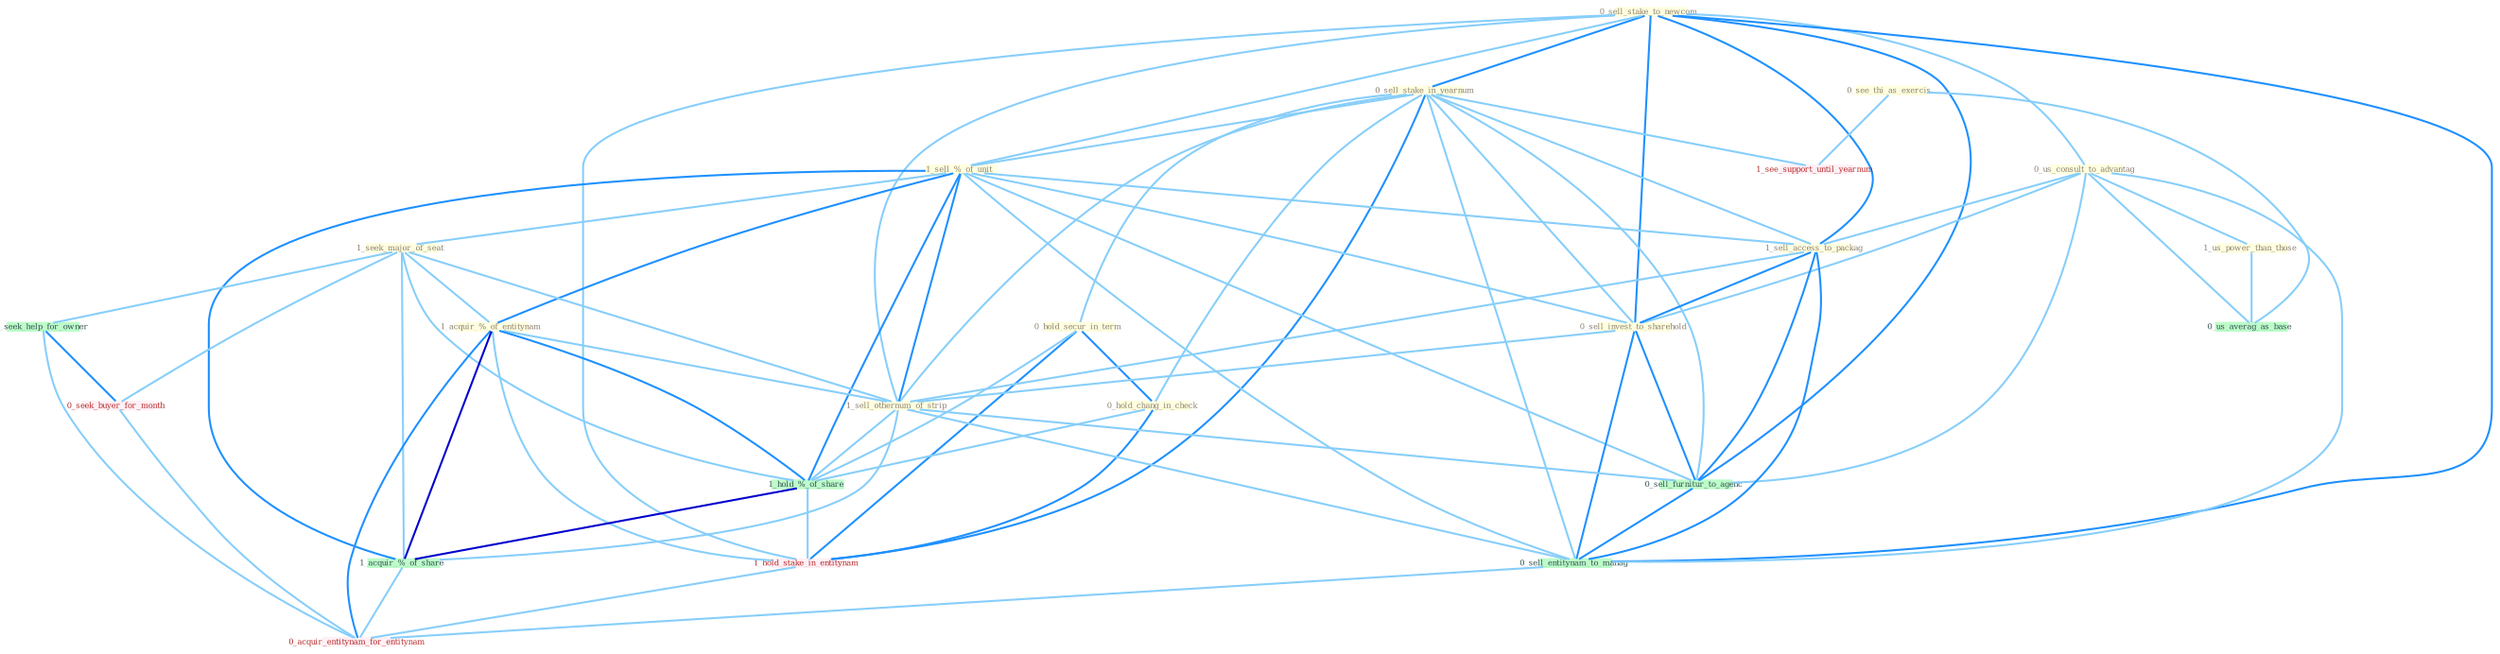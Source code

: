 Graph G{ 
    node
    [shape=polygon,style=filled,width=.5,height=.06,color="#BDFCC9",fixedsize=true,fontsize=4,
    fontcolor="#2f4f4f"];
    {node
    [color="#ffffe0", fontcolor="#8b7d6b"] "0_sell_stake_to_newcom " "0_sell_stake_in_yearnum " "1_sell_%_of_unit " "0_us_consult_to_advantag " "0_hold_secur_in_term " "0_hold_chang_in_check " "1_sell_access_to_packag " "0_sell_invest_to_sharehold " "1_seek_major_of_seat " "1_us_power_than_those " "0_see_thi_as_exercis " "1_acquir_%_of_entitynam " "1_sell_othernum_of_strip "}
{node [color="#fff0f5", fontcolor="#b22222"] "1_hold_stake_in_entitynam " "0_seek_buyer_for_month " "1_see_support_until_yearnum " "0_acquir_entitynam_for_entitynam "}
edge [color="#B0E2FF"];

	"0_sell_stake_to_newcom " -- "0_sell_stake_in_yearnum " [w="2", color="#1e90ff" , len=0.8];
	"0_sell_stake_to_newcom " -- "1_sell_%_of_unit " [w="1", color="#87cefa" ];
	"0_sell_stake_to_newcom " -- "0_us_consult_to_advantag " [w="1", color="#87cefa" ];
	"0_sell_stake_to_newcom " -- "1_sell_access_to_packag " [w="2", color="#1e90ff" , len=0.8];
	"0_sell_stake_to_newcom " -- "0_sell_invest_to_sharehold " [w="2", color="#1e90ff" , len=0.8];
	"0_sell_stake_to_newcom " -- "1_sell_othernum_of_strip " [w="1", color="#87cefa" ];
	"0_sell_stake_to_newcom " -- "1_hold_stake_in_entitynam " [w="1", color="#87cefa" ];
	"0_sell_stake_to_newcom " -- "0_sell_furnitur_to_agenc " [w="2", color="#1e90ff" , len=0.8];
	"0_sell_stake_to_newcom " -- "0_sell_entitynam_to_manag " [w="2", color="#1e90ff" , len=0.8];
	"0_sell_stake_in_yearnum " -- "1_sell_%_of_unit " [w="1", color="#87cefa" ];
	"0_sell_stake_in_yearnum " -- "0_hold_secur_in_term " [w="1", color="#87cefa" ];
	"0_sell_stake_in_yearnum " -- "0_hold_chang_in_check " [w="1", color="#87cefa" ];
	"0_sell_stake_in_yearnum " -- "1_sell_access_to_packag " [w="1", color="#87cefa" ];
	"0_sell_stake_in_yearnum " -- "0_sell_invest_to_sharehold " [w="1", color="#87cefa" ];
	"0_sell_stake_in_yearnum " -- "1_sell_othernum_of_strip " [w="1", color="#87cefa" ];
	"0_sell_stake_in_yearnum " -- "1_hold_stake_in_entitynam " [w="2", color="#1e90ff" , len=0.8];
	"0_sell_stake_in_yearnum " -- "1_see_support_until_yearnum " [w="1", color="#87cefa" ];
	"0_sell_stake_in_yearnum " -- "0_sell_furnitur_to_agenc " [w="1", color="#87cefa" ];
	"0_sell_stake_in_yearnum " -- "0_sell_entitynam_to_manag " [w="1", color="#87cefa" ];
	"1_sell_%_of_unit " -- "1_sell_access_to_packag " [w="1", color="#87cefa" ];
	"1_sell_%_of_unit " -- "0_sell_invest_to_sharehold " [w="1", color="#87cefa" ];
	"1_sell_%_of_unit " -- "1_seek_major_of_seat " [w="1", color="#87cefa" ];
	"1_sell_%_of_unit " -- "1_acquir_%_of_entitynam " [w="2", color="#1e90ff" , len=0.8];
	"1_sell_%_of_unit " -- "1_sell_othernum_of_strip " [w="2", color="#1e90ff" , len=0.8];
	"1_sell_%_of_unit " -- "1_hold_%_of_share " [w="2", color="#1e90ff" , len=0.8];
	"1_sell_%_of_unit " -- "1_acquir_%_of_share " [w="2", color="#1e90ff" , len=0.8];
	"1_sell_%_of_unit " -- "0_sell_furnitur_to_agenc " [w="1", color="#87cefa" ];
	"1_sell_%_of_unit " -- "0_sell_entitynam_to_manag " [w="1", color="#87cefa" ];
	"0_us_consult_to_advantag " -- "1_sell_access_to_packag " [w="1", color="#87cefa" ];
	"0_us_consult_to_advantag " -- "0_sell_invest_to_sharehold " [w="1", color="#87cefa" ];
	"0_us_consult_to_advantag " -- "1_us_power_than_those " [w="1", color="#87cefa" ];
	"0_us_consult_to_advantag " -- "0_sell_furnitur_to_agenc " [w="1", color="#87cefa" ];
	"0_us_consult_to_advantag " -- "0_us_averag_as_base " [w="1", color="#87cefa" ];
	"0_us_consult_to_advantag " -- "0_sell_entitynam_to_manag " [w="1", color="#87cefa" ];
	"0_hold_secur_in_term " -- "0_hold_chang_in_check " [w="2", color="#1e90ff" , len=0.8];
	"0_hold_secur_in_term " -- "1_hold_%_of_share " [w="1", color="#87cefa" ];
	"0_hold_secur_in_term " -- "1_hold_stake_in_entitynam " [w="2", color="#1e90ff" , len=0.8];
	"0_hold_chang_in_check " -- "1_hold_%_of_share " [w="1", color="#87cefa" ];
	"0_hold_chang_in_check " -- "1_hold_stake_in_entitynam " [w="2", color="#1e90ff" , len=0.8];
	"1_sell_access_to_packag " -- "0_sell_invest_to_sharehold " [w="2", color="#1e90ff" , len=0.8];
	"1_sell_access_to_packag " -- "1_sell_othernum_of_strip " [w="1", color="#87cefa" ];
	"1_sell_access_to_packag " -- "0_sell_furnitur_to_agenc " [w="2", color="#1e90ff" , len=0.8];
	"1_sell_access_to_packag " -- "0_sell_entitynam_to_manag " [w="2", color="#1e90ff" , len=0.8];
	"0_sell_invest_to_sharehold " -- "1_sell_othernum_of_strip " [w="1", color="#87cefa" ];
	"0_sell_invest_to_sharehold " -- "0_sell_furnitur_to_agenc " [w="2", color="#1e90ff" , len=0.8];
	"0_sell_invest_to_sharehold " -- "0_sell_entitynam_to_manag " [w="2", color="#1e90ff" , len=0.8];
	"1_seek_major_of_seat " -- "1_acquir_%_of_entitynam " [w="1", color="#87cefa" ];
	"1_seek_major_of_seat " -- "1_sell_othernum_of_strip " [w="1", color="#87cefa" ];
	"1_seek_major_of_seat " -- "1_hold_%_of_share " [w="1", color="#87cefa" ];
	"1_seek_major_of_seat " -- "1_seek_help_for_owner " [w="1", color="#87cefa" ];
	"1_seek_major_of_seat " -- "0_seek_buyer_for_month " [w="1", color="#87cefa" ];
	"1_seek_major_of_seat " -- "1_acquir_%_of_share " [w="1", color="#87cefa" ];
	"1_us_power_than_those " -- "0_us_averag_as_base " [w="1", color="#87cefa" ];
	"0_see_thi_as_exercis " -- "1_see_support_until_yearnum " [w="1", color="#87cefa" ];
	"0_see_thi_as_exercis " -- "0_us_averag_as_base " [w="1", color="#87cefa" ];
	"1_acquir_%_of_entitynam " -- "1_sell_othernum_of_strip " [w="1", color="#87cefa" ];
	"1_acquir_%_of_entitynam " -- "1_hold_%_of_share " [w="2", color="#1e90ff" , len=0.8];
	"1_acquir_%_of_entitynam " -- "1_hold_stake_in_entitynam " [w="1", color="#87cefa" ];
	"1_acquir_%_of_entitynam " -- "1_acquir_%_of_share " [w="3", color="#0000cd" , len=0.6];
	"1_acquir_%_of_entitynam " -- "0_acquir_entitynam_for_entitynam " [w="2", color="#1e90ff" , len=0.8];
	"1_sell_othernum_of_strip " -- "1_hold_%_of_share " [w="1", color="#87cefa" ];
	"1_sell_othernum_of_strip " -- "1_acquir_%_of_share " [w="1", color="#87cefa" ];
	"1_sell_othernum_of_strip " -- "0_sell_furnitur_to_agenc " [w="1", color="#87cefa" ];
	"1_sell_othernum_of_strip " -- "0_sell_entitynam_to_manag " [w="1", color="#87cefa" ];
	"1_hold_%_of_share " -- "1_hold_stake_in_entitynam " [w="1", color="#87cefa" ];
	"1_hold_%_of_share " -- "1_acquir_%_of_share " [w="3", color="#0000cd" , len=0.6];
	"1_hold_stake_in_entitynam " -- "0_acquir_entitynam_for_entitynam " [w="1", color="#87cefa" ];
	"1_seek_help_for_owner " -- "0_seek_buyer_for_month " [w="2", color="#1e90ff" , len=0.8];
	"1_seek_help_for_owner " -- "0_acquir_entitynam_for_entitynam " [w="1", color="#87cefa" ];
	"0_seek_buyer_for_month " -- "0_acquir_entitynam_for_entitynam " [w="1", color="#87cefa" ];
	"1_acquir_%_of_share " -- "0_acquir_entitynam_for_entitynam " [w="1", color="#87cefa" ];
	"0_sell_furnitur_to_agenc " -- "0_sell_entitynam_to_manag " [w="2", color="#1e90ff" , len=0.8];
	"0_sell_entitynam_to_manag " -- "0_acquir_entitynam_for_entitynam " [w="1", color="#87cefa" ];
}